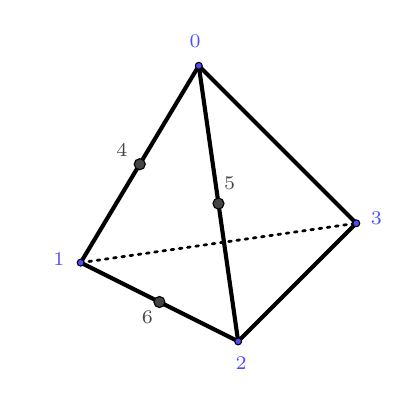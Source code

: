 \definecolor{uuuuuu}{rgb}{0.267,0.267,0.267}
\definecolor{ududff}{rgb}{0.302,0.302,1}
\begin{tikzpicture}[scale=0.5,line cap=round,line join=round,>=triangle 45,x=1cm,y=1cm]
\draw [line width=1.5pt] (0,0)-- (3,5);
\draw [line width=1.5pt] (7,1)-- (3,5);
\draw [line width=1.5pt] (7,1)-- (4,-2);
\draw [line width=1.5pt] (0,0)-- (4,-2);
\draw [line width=1.5pt] (4,-2)-- (3,5);
\draw [line width=1pt,dotted] (0,0)-- (7,1);
\begin{scriptsize}
\draw [fill=ududff] (0,0) circle (2.5pt);
\draw[color=ududff] (-0.551,0.077) node {1};
\draw [fill=ududff] (3,5) circle (2.5pt);
\draw[color=ududff] (2.907,5.623) node {0};
\draw [fill=ududff] (7,1) circle (2.5pt);
\draw[color=ududff] (7.508,1.128) node {3};
\draw [fill=ududff] (4,-2) circle (2.5pt);
\draw[color=ududff] (4.077,-2.556) node {2};
\draw [fill=uuuuuu] (1.5,2.5) circle (4pt);
\draw[color=uuuuuu] (1.045,2.857) node {4};
\draw [fill=uuuuuu] (3.5,1.5) circle (4pt);
\draw[color=uuuuuu] (3.784,2.019) node {5};
\draw [fill=uuuuuu] (2,-1) circle (4pt);
\draw[color=uuuuuu] (1.696,-1.385) node {6};
\end{scriptsize}
\end{tikzpicture}
